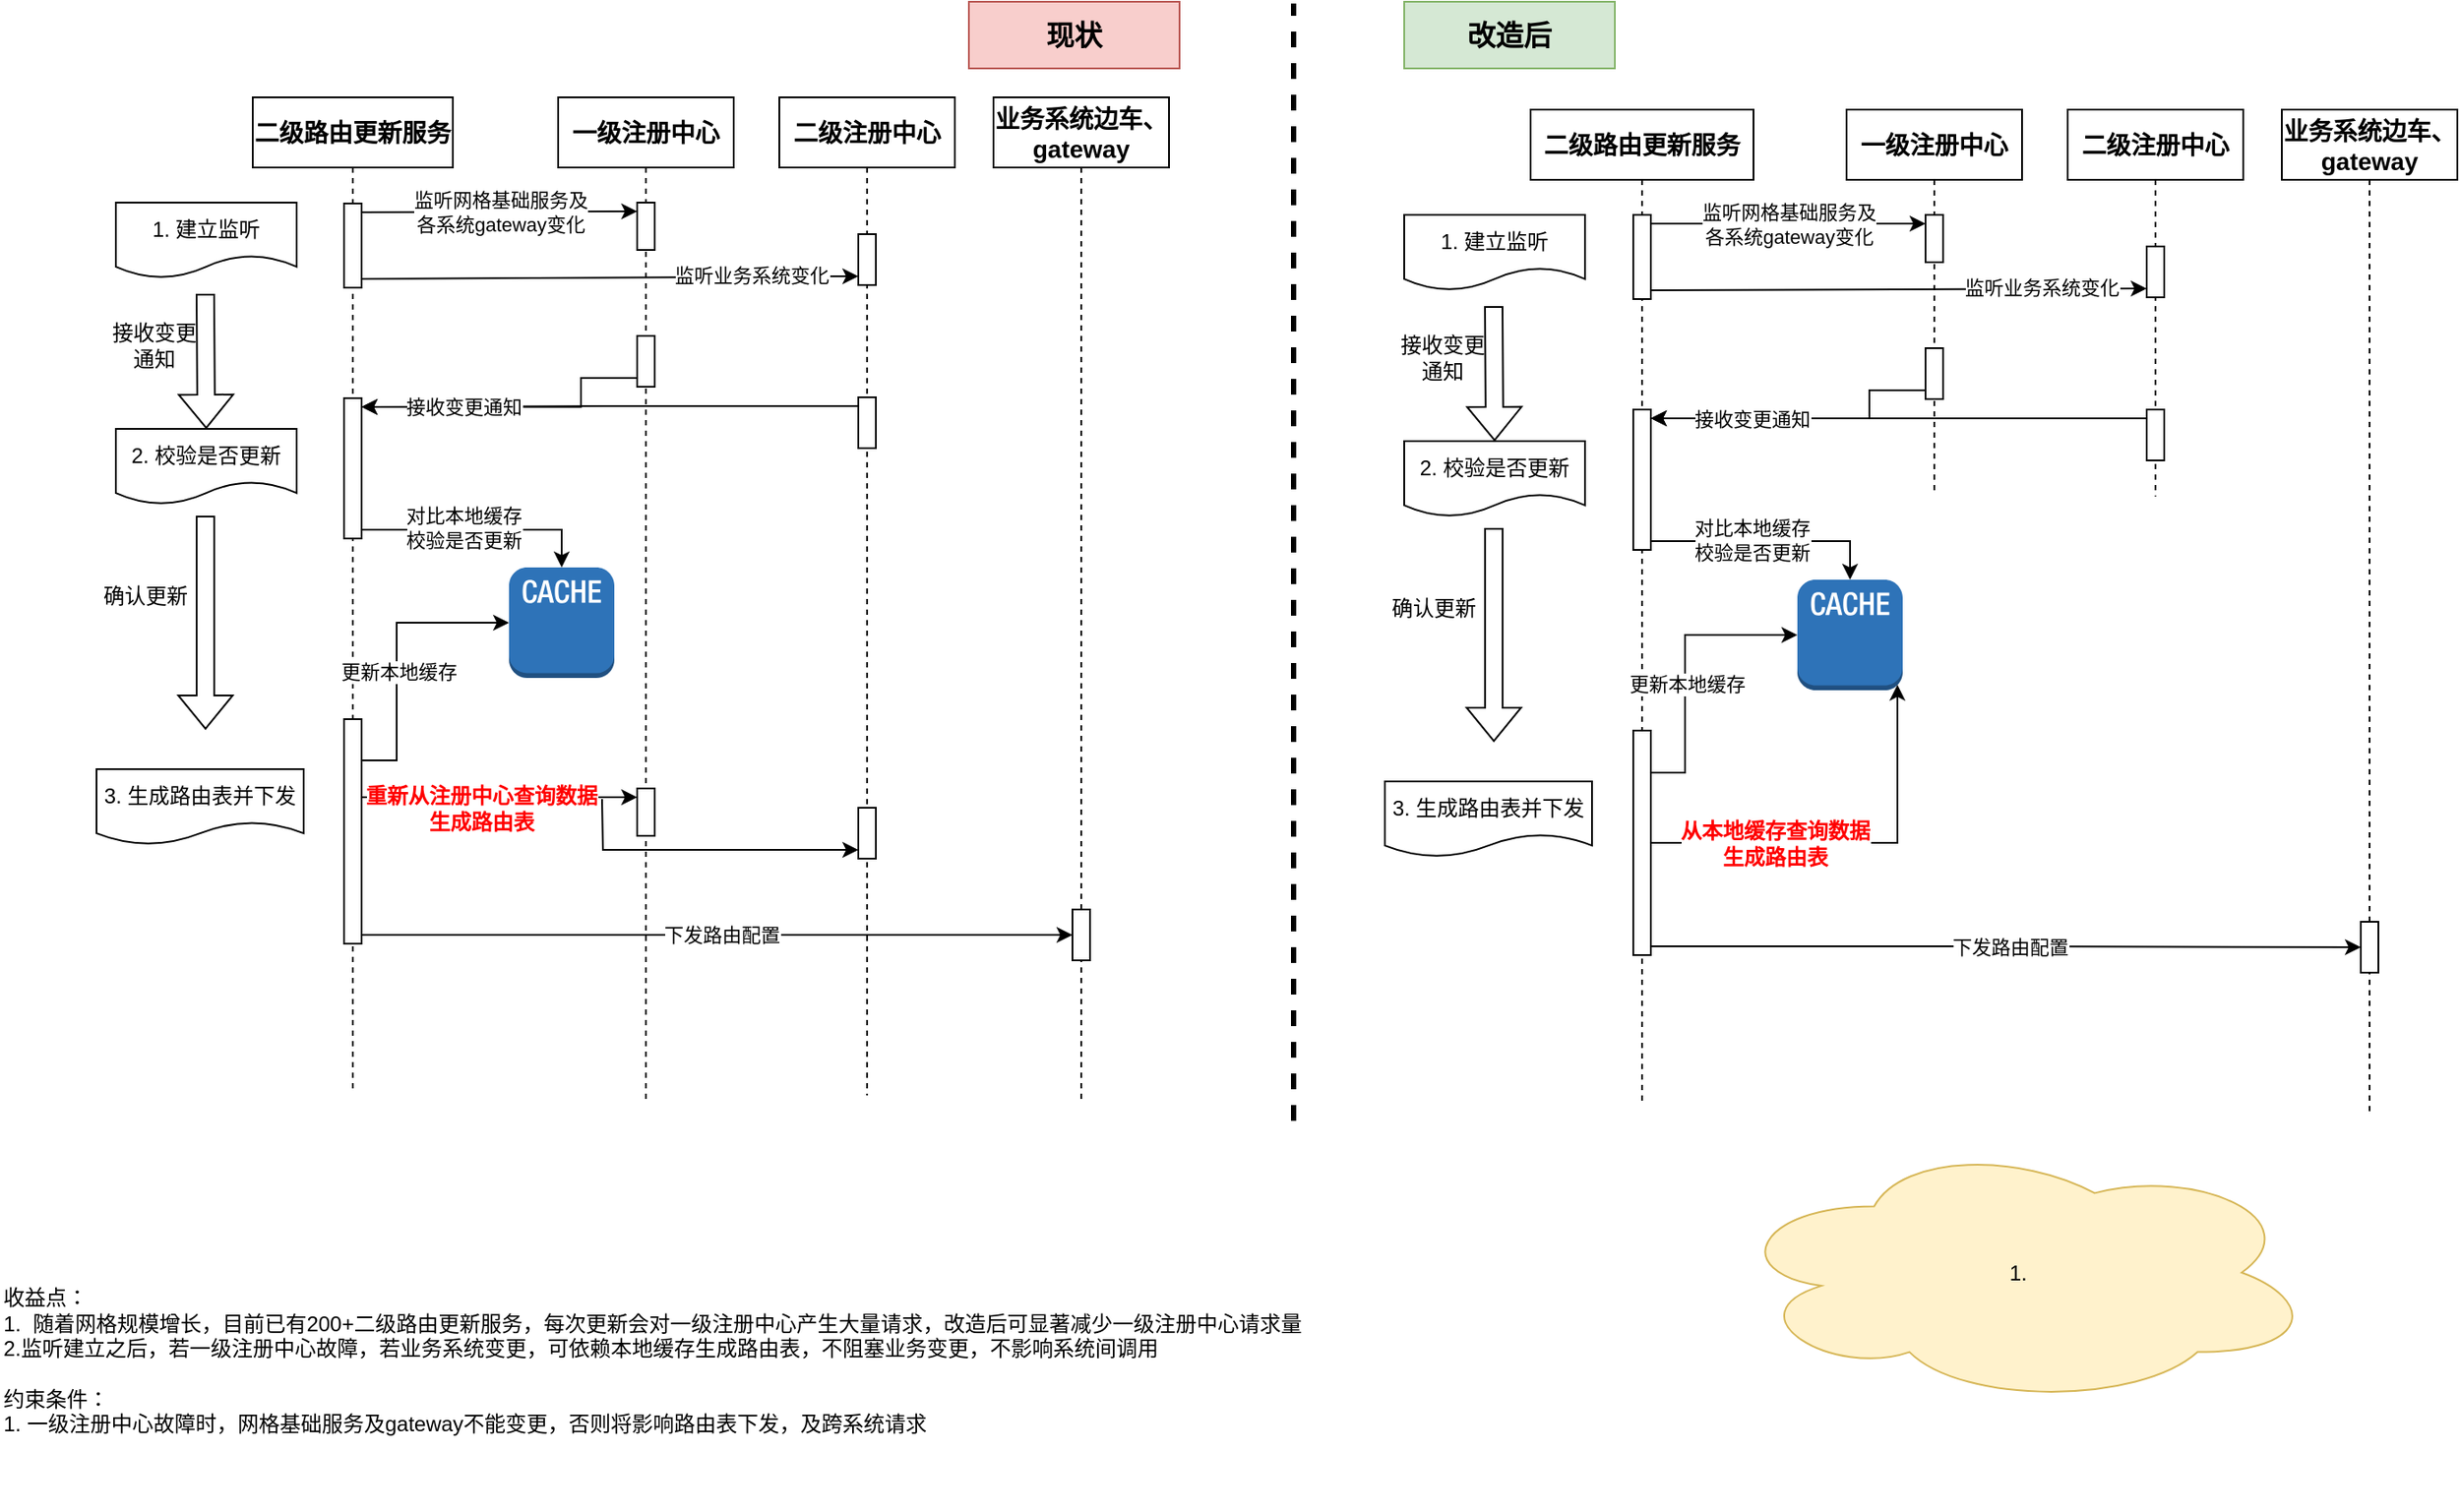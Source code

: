 <mxfile version="28.2.8">
  <diagram name="第 1 页" id="n1fxwjfjKRrFfD9Wi5qL">
    <mxGraphModel dx="526" dy="358" grid="0" gridSize="10" guides="1" tooltips="1" connect="1" arrows="1" fold="1" page="1" pageScale="1" pageWidth="827" pageHeight="1169" math="0" shadow="0">
      <root>
        <mxCell id="0" />
        <mxCell id="1" parent="0" />
        <mxCell id="Lw0Le1KQJJClJWxcYFCg-1" style="edgeStyle=orthogonalEdgeStyle;rounded=0;orthogonalLoop=1;jettySize=auto;html=1;curved=0;exitX=0;exitY=1;exitDx=0;exitDy=-5;exitPerimeter=0;entryX=1;entryY=0;entryDx=0;entryDy=5;entryPerimeter=0;" edge="1" parent="1" source="Lw0Le1KQJJClJWxcYFCg-9" target="Lw0Le1KQJJClJWxcYFCg-4">
          <mxGeometry relative="1" as="geometry">
            <Array as="points">
              <mxPoint x="421" y="329.5" />
              <mxPoint x="421" y="345.5" />
            </Array>
          </mxGeometry>
        </mxCell>
        <mxCell id="Lw0Le1KQJJClJWxcYFCg-2" value="二级路由更新服务" style="shape=umlLifeline;perimeter=lifelinePerimeter;whiteSpace=wrap;html=1;container=1;dropTarget=0;collapsible=0;recursiveResize=0;outlineConnect=0;portConstraint=eastwest;newEdgeStyle={&quot;curved&quot;:0,&quot;rounded&quot;:0};fontStyle=1;fontSize=14;" vertex="1" parent="1">
          <mxGeometry x="234" y="169.5" width="114" height="565" as="geometry" />
        </mxCell>
        <mxCell id="Lw0Le1KQJJClJWxcYFCg-3" value="" style="html=1;points=[[0,0,0,0,5],[0,1,0,0,-5],[1,0,0,0,5],[1,1,0,0,-5]];perimeter=orthogonalPerimeter;outlineConnect=0;targetShapes=umlLifeline;portConstraint=eastwest;newEdgeStyle={&quot;curved&quot;:0,&quot;rounded&quot;:0};" vertex="1" parent="Lw0Le1KQJJClJWxcYFCg-2">
          <mxGeometry x="52" y="60.5" width="10" height="48" as="geometry" />
        </mxCell>
        <mxCell id="Lw0Le1KQJJClJWxcYFCg-4" value="" style="html=1;points=[[0,0,0,0,5],[0,1,0,0,-5],[1,0,0,0,5],[1,1,0,0,-5]];perimeter=orthogonalPerimeter;outlineConnect=0;targetShapes=umlLifeline;portConstraint=eastwest;newEdgeStyle={&quot;curved&quot;:0,&quot;rounded&quot;:0};" vertex="1" parent="Lw0Le1KQJJClJWxcYFCg-2">
          <mxGeometry x="52" y="171.5" width="10" height="80" as="geometry" />
        </mxCell>
        <mxCell id="Lw0Le1KQJJClJWxcYFCg-5" value="" style="html=1;points=[[0,0,0,0,5],[0,1,0,0,-5],[1,0,0,0,5],[1,1,0,0,-5]];perimeter=orthogonalPerimeter;outlineConnect=0;targetShapes=umlLifeline;portConstraint=eastwest;newEdgeStyle={&quot;curved&quot;:0,&quot;rounded&quot;:0};" vertex="1" parent="Lw0Le1KQJJClJWxcYFCg-2">
          <mxGeometry x="52" y="354.5" width="10" height="128" as="geometry" />
        </mxCell>
        <mxCell id="Lw0Le1KQJJClJWxcYFCg-6" value="一级注册中心" style="shape=umlLifeline;perimeter=lifelinePerimeter;whiteSpace=wrap;html=1;container=1;dropTarget=0;collapsible=0;recursiveResize=0;outlineConnect=0;portConstraint=eastwest;newEdgeStyle={&quot;curved&quot;:0,&quot;rounded&quot;:0};fontStyle=1;fontSize=14;" vertex="1" parent="1">
          <mxGeometry x="408" y="169.5" width="100" height="572" as="geometry" />
        </mxCell>
        <mxCell id="Lw0Le1KQJJClJWxcYFCg-7" value="" style="html=1;points=[[0,0,0,0,5],[0,1,0,0,-5],[1,0,0,0,5],[1,1,0,0,-5]];perimeter=orthogonalPerimeter;outlineConnect=0;targetShapes=umlLifeline;portConstraint=eastwest;newEdgeStyle={&quot;curved&quot;:0,&quot;rounded&quot;:0};" vertex="1" parent="Lw0Le1KQJJClJWxcYFCg-6">
          <mxGeometry x="45" y="60" width="10" height="27" as="geometry" />
        </mxCell>
        <mxCell id="Lw0Le1KQJJClJWxcYFCg-8" value="" style="html=1;points=[[0,0,0,0,5],[0,1,0,0,-5],[1,0,0,0,5],[1,1,0,0,-5]];perimeter=orthogonalPerimeter;outlineConnect=0;targetShapes=umlLifeline;portConstraint=eastwest;newEdgeStyle={&quot;curved&quot;:0,&quot;rounded&quot;:0};" vertex="1" parent="Lw0Le1KQJJClJWxcYFCg-6">
          <mxGeometry x="45" y="394" width="10" height="27" as="geometry" />
        </mxCell>
        <mxCell id="Lw0Le1KQJJClJWxcYFCg-9" value="" style="html=1;points=[[0,0,0,0,5],[0,1,0,0,-5],[1,0,0,0,5],[1,1,0,0,-5]];perimeter=orthogonalPerimeter;outlineConnect=0;targetShapes=umlLifeline;portConstraint=eastwest;newEdgeStyle={&quot;curved&quot;:0,&quot;rounded&quot;:0};" vertex="1" parent="Lw0Le1KQJJClJWxcYFCg-6">
          <mxGeometry x="45" y="136" width="10" height="29" as="geometry" />
        </mxCell>
        <mxCell id="Lw0Le1KQJJClJWxcYFCg-10" value="二级注册中心" style="shape=umlLifeline;perimeter=lifelinePerimeter;whiteSpace=wrap;html=1;container=1;dropTarget=0;collapsible=0;recursiveResize=0;outlineConnect=0;portConstraint=eastwest;newEdgeStyle={&quot;curved&quot;:0,&quot;rounded&quot;:0};fontStyle=1;fontSize=14;" vertex="1" parent="1">
          <mxGeometry x="534" y="169.5" width="100" height="569" as="geometry" />
        </mxCell>
        <mxCell id="Lw0Le1KQJJClJWxcYFCg-11" value="" style="html=1;points=[[0,0,0,0,5],[0,1,0,0,-5],[1,0,0,0,5],[1,1,0,0,-5]];perimeter=orthogonalPerimeter;outlineConnect=0;targetShapes=umlLifeline;portConstraint=eastwest;newEdgeStyle={&quot;curved&quot;:0,&quot;rounded&quot;:0};" vertex="1" parent="Lw0Le1KQJJClJWxcYFCg-10">
          <mxGeometry x="45" y="78" width="10" height="29" as="geometry" />
        </mxCell>
        <mxCell id="Lw0Le1KQJJClJWxcYFCg-12" value="" style="html=1;points=[[0,0,0,0,5],[0,1,0,0,-5],[1,0,0,0,5],[1,1,0,0,-5]];perimeter=orthogonalPerimeter;outlineConnect=0;targetShapes=umlLifeline;portConstraint=eastwest;newEdgeStyle={&quot;curved&quot;:0,&quot;rounded&quot;:0};" vertex="1" parent="Lw0Le1KQJJClJWxcYFCg-10">
          <mxGeometry x="45" y="171" width="10" height="29" as="geometry" />
        </mxCell>
        <mxCell id="Lw0Le1KQJJClJWxcYFCg-13" value="" style="html=1;points=[[0,0,0,0,5],[0,1,0,0,-5],[1,0,0,0,5],[1,1,0,0,-5]];perimeter=orthogonalPerimeter;outlineConnect=0;targetShapes=umlLifeline;portConstraint=eastwest;newEdgeStyle={&quot;curved&quot;:0,&quot;rounded&quot;:0};" vertex="1" parent="Lw0Le1KQJJClJWxcYFCg-10">
          <mxGeometry x="45" y="405" width="10" height="29" as="geometry" />
        </mxCell>
        <mxCell id="Lw0Le1KQJJClJWxcYFCg-14" value="业务系统边车、gateway" style="shape=umlLifeline;perimeter=lifelinePerimeter;whiteSpace=wrap;html=1;container=1;dropTarget=0;collapsible=0;recursiveResize=0;outlineConnect=0;portConstraint=eastwest;newEdgeStyle={&quot;curved&quot;:0,&quot;rounded&quot;:0};fontStyle=1;fontSize=14;" vertex="1" parent="1">
          <mxGeometry x="656" y="169.5" width="100" height="572" as="geometry" />
        </mxCell>
        <mxCell id="Lw0Le1KQJJClJWxcYFCg-15" value="" style="html=1;points=[[0,0,0,0,5],[0,1,0,0,-5],[1,0,0,0,5],[1,1,0,0,-5]];perimeter=orthogonalPerimeter;outlineConnect=0;targetShapes=umlLifeline;portConstraint=eastwest;newEdgeStyle={&quot;curved&quot;:0,&quot;rounded&quot;:0};" vertex="1" parent="Lw0Le1KQJJClJWxcYFCg-14">
          <mxGeometry x="45" y="463" width="10" height="29" as="geometry" />
        </mxCell>
        <mxCell id="Lw0Le1KQJJClJWxcYFCg-16" value="" style="endArrow=classic;html=1;rounded=0;exitX=1;exitY=0;exitDx=0;exitDy=5;exitPerimeter=0;entryX=0;entryY=0;entryDx=0;entryDy=5;entryPerimeter=0;" edge="1" parent="1" source="Lw0Le1KQJJClJWxcYFCg-3" target="Lw0Le1KQJJClJWxcYFCg-7">
          <mxGeometry width="50" height="50" relative="1" as="geometry">
            <mxPoint x="372" y="254.5" as="sourcePoint" />
            <mxPoint x="505" y="316.5" as="targetPoint" />
          </mxGeometry>
        </mxCell>
        <mxCell id="Lw0Le1KQJJClJWxcYFCg-17" value="监听网格基础服务及&lt;div&gt;各系统gateway变化&lt;/div&gt;" style="edgeLabel;html=1;align=center;verticalAlign=middle;resizable=0;points=[];" vertex="1" connectable="0" parent="Lw0Le1KQJJClJWxcYFCg-16">
          <mxGeometry x="-0.002" relative="1" as="geometry">
            <mxPoint as="offset" />
          </mxGeometry>
        </mxCell>
        <mxCell id="Lw0Le1KQJJClJWxcYFCg-18" value="" style="endArrow=classic;html=1;rounded=0;entryX=0;entryY=1;entryDx=0;entryDy=-5;entryPerimeter=0;exitX=1;exitY=1;exitDx=0;exitDy=-5;exitPerimeter=0;" edge="1" parent="1" source="Lw0Le1KQJJClJWxcYFCg-3" target="Lw0Le1KQJJClJWxcYFCg-11">
          <mxGeometry width="50" height="50" relative="1" as="geometry">
            <mxPoint x="455" y="366.5" as="sourcePoint" />
            <mxPoint x="505" y="316.5" as="targetPoint" />
          </mxGeometry>
        </mxCell>
        <mxCell id="Lw0Le1KQJJClJWxcYFCg-19" value="监听业务系统变化" style="edgeLabel;html=1;align=center;verticalAlign=middle;resizable=0;points=[];" vertex="1" connectable="0" parent="Lw0Le1KQJJClJWxcYFCg-18">
          <mxGeometry x="-0.525" y="1" relative="1" as="geometry">
            <mxPoint x="155" y="-1" as="offset" />
          </mxGeometry>
        </mxCell>
        <mxCell id="Lw0Le1KQJJClJWxcYFCg-20" value="1. 建立监听" style="shape=document;whiteSpace=wrap;html=1;boundedLbl=1;" vertex="1" parent="1">
          <mxGeometry x="156" y="229.5" width="103" height="43" as="geometry" />
        </mxCell>
        <mxCell id="Lw0Le1KQJJClJWxcYFCg-21" value="&lt;span style=&quot;background-color: transparent; color: light-dark(rgb(0, 0, 0), rgb(255, 255, 255));&quot;&gt;2. 校验是否更新&lt;/span&gt;" style="shape=document;whiteSpace=wrap;html=1;boundedLbl=1;" vertex="1" parent="1">
          <mxGeometry x="156" y="358.5" width="103" height="43" as="geometry" />
        </mxCell>
        <mxCell id="Lw0Le1KQJJClJWxcYFCg-22" value="" style="outlineConnect=0;dashed=0;verticalLabelPosition=bottom;verticalAlign=top;align=center;html=1;shape=mxgraph.aws3.cache_node;fillColor=#2E73B8;gradientColor=none;" vertex="1" parent="1">
          <mxGeometry x="380" y="437.5" width="60" height="63" as="geometry" />
        </mxCell>
        <mxCell id="Lw0Le1KQJJClJWxcYFCg-23" value="" style="shape=flexArrow;endArrow=classic;html=1;rounded=0;entryX=0.5;entryY=0;entryDx=0;entryDy=0;" edge="1" parent="1" target="Lw0Le1KQJJClJWxcYFCg-21">
          <mxGeometry width="50" height="50" relative="1" as="geometry">
            <mxPoint x="207" y="281.5" as="sourcePoint" />
            <mxPoint x="247" y="268.5" as="targetPoint" />
          </mxGeometry>
        </mxCell>
        <mxCell id="Lw0Le1KQJJClJWxcYFCg-24" style="edgeStyle=orthogonalEdgeStyle;rounded=0;orthogonalLoop=1;jettySize=auto;html=1;curved=0;exitX=0;exitY=0;exitDx=0;exitDy=5;exitPerimeter=0;entryX=1;entryY=0;entryDx=0;entryDy=5;entryPerimeter=0;" edge="1" parent="1" source="Lw0Le1KQJJClJWxcYFCg-12" target="Lw0Le1KQJJClJWxcYFCg-4">
          <mxGeometry relative="1" as="geometry" />
        </mxCell>
        <mxCell id="Lw0Le1KQJJClJWxcYFCg-25" value="接收变更通知" style="edgeLabel;html=1;align=center;verticalAlign=middle;resizable=0;points=[];" vertex="1" connectable="0" parent="Lw0Le1KQJJClJWxcYFCg-24">
          <mxGeometry x="0.596" relative="1" as="geometry">
            <mxPoint as="offset" />
          </mxGeometry>
        </mxCell>
        <mxCell id="Lw0Le1KQJJClJWxcYFCg-26" style="edgeStyle=orthogonalEdgeStyle;rounded=0;orthogonalLoop=1;jettySize=auto;html=1;curved=0;exitX=1;exitY=1;exitDx=0;exitDy=-5;exitPerimeter=0;" edge="1" parent="1" source="Lw0Le1KQJJClJWxcYFCg-4" target="Lw0Le1KQJJClJWxcYFCg-22">
          <mxGeometry relative="1" as="geometry" />
        </mxCell>
        <mxCell id="Lw0Le1KQJJClJWxcYFCg-27" value="对比本地缓存&lt;div&gt;校验&lt;span style=&quot;background-color: light-dark(#ffffff, var(--ge-dark-color, #121212)); color: light-dark(rgb(0, 0, 0), rgb(255, 255, 255));&quot;&gt;是否更新&lt;/span&gt;&lt;/div&gt;" style="edgeLabel;html=1;align=center;verticalAlign=middle;resizable=0;points=[];" vertex="1" connectable="0" parent="Lw0Le1KQJJClJWxcYFCg-26">
          <mxGeometry x="-0.15" y="1" relative="1" as="geometry">
            <mxPoint as="offset" />
          </mxGeometry>
        </mxCell>
        <mxCell id="Lw0Le1KQJJClJWxcYFCg-28" value="3. 生成路由表并下发" style="shape=document;whiteSpace=wrap;html=1;boundedLbl=1;" vertex="1" parent="1">
          <mxGeometry x="145" y="552.5" width="118" height="43" as="geometry" />
        </mxCell>
        <mxCell id="Lw0Le1KQJJClJWxcYFCg-29" style="edgeStyle=orthogonalEdgeStyle;rounded=0;orthogonalLoop=1;jettySize=auto;html=1;curved=0;exitX=1;exitY=0;exitDx=0;exitDy=5;exitPerimeter=0;entryX=0;entryY=0.5;entryDx=0;entryDy=0;entryPerimeter=0;" edge="1" parent="1" source="Lw0Le1KQJJClJWxcYFCg-5" target="Lw0Le1KQJJClJWxcYFCg-22">
          <mxGeometry relative="1" as="geometry">
            <Array as="points">
              <mxPoint x="316" y="547.5" />
              <mxPoint x="316" y="469.5" />
            </Array>
          </mxGeometry>
        </mxCell>
        <mxCell id="Lw0Le1KQJJClJWxcYFCg-30" value="更新本地缓存" style="edgeLabel;html=1;align=center;verticalAlign=middle;resizable=0;points=[];" vertex="1" connectable="0" parent="Lw0Le1KQJJClJWxcYFCg-29">
          <mxGeometry x="-0.01" y="-1" relative="1" as="geometry">
            <mxPoint as="offset" />
          </mxGeometry>
        </mxCell>
        <mxCell id="Lw0Le1KQJJClJWxcYFCg-31" value="接收变更通知" style="text;html=1;whiteSpace=wrap;strokeColor=none;fillColor=none;align=center;verticalAlign=middle;rounded=0;" vertex="1" parent="1">
          <mxGeometry x="148" y="295.5" width="60" height="30" as="geometry" />
        </mxCell>
        <mxCell id="Lw0Le1KQJJClJWxcYFCg-32" value="" style="shape=flexArrow;endArrow=classic;html=1;rounded=0;" edge="1" parent="1">
          <mxGeometry width="50" height="50" relative="1" as="geometry">
            <mxPoint x="207.07" y="408" as="sourcePoint" />
            <mxPoint x="207.07" y="530" as="targetPoint" />
          </mxGeometry>
        </mxCell>
        <mxCell id="Lw0Le1KQJJClJWxcYFCg-33" value="确认更新" style="text;html=1;whiteSpace=wrap;strokeColor=none;fillColor=none;align=center;verticalAlign=middle;rounded=0;" vertex="1" parent="1">
          <mxGeometry x="143" y="439" width="60" height="30" as="geometry" />
        </mxCell>
        <mxCell id="Lw0Le1KQJJClJWxcYFCg-34" value="" style="endArrow=classic;html=1;rounded=0;entryX=0;entryY=0;entryDx=0;entryDy=5;entryPerimeter=0;" edge="1" parent="1" source="Lw0Le1KQJJClJWxcYFCg-5" target="Lw0Le1KQJJClJWxcYFCg-8">
          <mxGeometry width="50" height="50" relative="1" as="geometry">
            <mxPoint x="295" y="577.5" as="sourcePoint" />
            <mxPoint x="345" y="527.5" as="targetPoint" />
          </mxGeometry>
        </mxCell>
        <mxCell id="Lw0Le1KQJJClJWxcYFCg-35" value="重新从注册中心查询数据&lt;div&gt;生成路由表&lt;/div&gt;" style="edgeLabel;html=1;align=center;verticalAlign=middle;resizable=0;points=[];fontColor=#FF0000;fontStyle=1;fontSize=12;" vertex="1" connectable="0" parent="Lw0Le1KQJJClJWxcYFCg-34">
          <mxGeometry x="-0.341" y="-1" relative="1" as="geometry">
            <mxPoint x="16" y="5" as="offset" />
          </mxGeometry>
        </mxCell>
        <mxCell id="Lw0Le1KQJJClJWxcYFCg-36" value="" style="endArrow=classic;html=1;rounded=0;entryX=0;entryY=1;entryDx=0;entryDy=-5;entryPerimeter=0;edgeStyle=orthogonalEdgeStyle;" edge="1" parent="1" target="Lw0Le1KQJJClJWxcYFCg-13">
          <mxGeometry width="50" height="50" relative="1" as="geometry">
            <mxPoint x="433" y="569.5" as="sourcePoint" />
            <mxPoint x="508" y="552.5" as="targetPoint" />
          </mxGeometry>
        </mxCell>
        <mxCell id="Lw0Le1KQJJClJWxcYFCg-37" style="edgeStyle=orthogonalEdgeStyle;rounded=0;orthogonalLoop=1;jettySize=auto;html=1;curved=0;exitX=1;exitY=1;exitDx=0;exitDy=-5;exitPerimeter=0;" edge="1" parent="1" source="Lw0Le1KQJJClJWxcYFCg-5" target="Lw0Le1KQJJClJWxcYFCg-15">
          <mxGeometry relative="1" as="geometry" />
        </mxCell>
        <mxCell id="Lw0Le1KQJJClJWxcYFCg-38" value="下发路由配置" style="edgeLabel;html=1;align=center;verticalAlign=middle;resizable=0;points=[];" vertex="1" connectable="0" parent="Lw0Le1KQJJClJWxcYFCg-37">
          <mxGeometry x="0.009" relative="1" as="geometry">
            <mxPoint as="offset" />
          </mxGeometry>
        </mxCell>
        <mxCell id="Lw0Le1KQJJClJWxcYFCg-39" style="edgeStyle=orthogonalEdgeStyle;rounded=0;orthogonalLoop=1;jettySize=auto;html=1;curved=0;exitX=0;exitY=1;exitDx=0;exitDy=-5;exitPerimeter=0;entryX=1;entryY=0;entryDx=0;entryDy=5;entryPerimeter=0;" edge="1" parent="1" source="Lw0Le1KQJJClJWxcYFCg-46" target="Lw0Le1KQJJClJWxcYFCg-42">
          <mxGeometry relative="1" as="geometry">
            <Array as="points">
              <mxPoint x="1155" y="336.5" />
              <mxPoint x="1155" y="352.5" />
            </Array>
          </mxGeometry>
        </mxCell>
        <mxCell id="Lw0Le1KQJJClJWxcYFCg-40" value="二级路由更新服务" style="shape=umlLifeline;perimeter=lifelinePerimeter;whiteSpace=wrap;html=1;container=1;dropTarget=0;collapsible=0;recursiveResize=0;outlineConnect=0;portConstraint=eastwest;newEdgeStyle={&quot;curved&quot;:0,&quot;rounded&quot;:0};fontStyle=1;fontSize=14;" vertex="1" parent="1">
          <mxGeometry x="962" y="176.5" width="127" height="565" as="geometry" />
        </mxCell>
        <mxCell id="Lw0Le1KQJJClJWxcYFCg-41" value="" style="html=1;points=[[0,0,0,0,5],[0,1,0,0,-5],[1,0,0,0,5],[1,1,0,0,-5]];perimeter=orthogonalPerimeter;outlineConnect=0;targetShapes=umlLifeline;portConstraint=eastwest;newEdgeStyle={&quot;curved&quot;:0,&quot;rounded&quot;:0};" vertex="1" parent="Lw0Le1KQJJClJWxcYFCg-40">
          <mxGeometry x="58.5" y="60" width="10" height="48" as="geometry" />
        </mxCell>
        <mxCell id="Lw0Le1KQJJClJWxcYFCg-42" value="" style="html=1;points=[[0,0,0,0,5],[0,1,0,0,-5],[1,0,0,0,5],[1,1,0,0,-5]];perimeter=orthogonalPerimeter;outlineConnect=0;targetShapes=umlLifeline;portConstraint=eastwest;newEdgeStyle={&quot;curved&quot;:0,&quot;rounded&quot;:0};" vertex="1" parent="Lw0Le1KQJJClJWxcYFCg-40">
          <mxGeometry x="58.5" y="171" width="10" height="80" as="geometry" />
        </mxCell>
        <mxCell id="Lw0Le1KQJJClJWxcYFCg-43" value="" style="html=1;points=[[0,0,0,0,5],[0,1,0,0,-5],[1,0,0,0,5],[1,1,0,0,-5]];perimeter=orthogonalPerimeter;outlineConnect=0;targetShapes=umlLifeline;portConstraint=eastwest;newEdgeStyle={&quot;curved&quot;:0,&quot;rounded&quot;:0};" vertex="1" parent="Lw0Le1KQJJClJWxcYFCg-40">
          <mxGeometry x="58.5" y="354" width="10" height="128" as="geometry" />
        </mxCell>
        <mxCell id="Lw0Le1KQJJClJWxcYFCg-44" value="一级注册中心" style="shape=umlLifeline;perimeter=lifelinePerimeter;whiteSpace=wrap;html=1;container=1;dropTarget=0;collapsible=0;recursiveResize=0;outlineConnect=0;portConstraint=eastwest;newEdgeStyle={&quot;curved&quot;:0,&quot;rounded&quot;:0};fontStyle=1;fontSize=14;" vertex="1" parent="1">
          <mxGeometry x="1142" y="176.5" width="100" height="217.5" as="geometry" />
        </mxCell>
        <mxCell id="Lw0Le1KQJJClJWxcYFCg-45" value="" style="html=1;points=[[0,0,0,0,5],[0,1,0,0,-5],[1,0,0,0,5],[1,1,0,0,-5]];perimeter=orthogonalPerimeter;outlineConnect=0;targetShapes=umlLifeline;portConstraint=eastwest;newEdgeStyle={&quot;curved&quot;:0,&quot;rounded&quot;:0};" vertex="1" parent="Lw0Le1KQJJClJWxcYFCg-44">
          <mxGeometry x="45" y="60" width="10" height="27" as="geometry" />
        </mxCell>
        <mxCell id="Lw0Le1KQJJClJWxcYFCg-46" value="" style="html=1;points=[[0,0,0,0,5],[0,1,0,0,-5],[1,0,0,0,5],[1,1,0,0,-5]];perimeter=orthogonalPerimeter;outlineConnect=0;targetShapes=umlLifeline;portConstraint=eastwest;newEdgeStyle={&quot;curved&quot;:0,&quot;rounded&quot;:0};" vertex="1" parent="Lw0Le1KQJJClJWxcYFCg-44">
          <mxGeometry x="45" y="136" width="10" height="29" as="geometry" />
        </mxCell>
        <mxCell id="Lw0Le1KQJJClJWxcYFCg-47" value="二级注册中心" style="shape=umlLifeline;perimeter=lifelinePerimeter;whiteSpace=wrap;html=1;container=1;dropTarget=0;collapsible=0;recursiveResize=0;outlineConnect=0;portConstraint=eastwest;newEdgeStyle={&quot;curved&quot;:0,&quot;rounded&quot;:0};fontStyle=1;fontSize=14;" vertex="1" parent="1">
          <mxGeometry x="1268" y="176.5" width="100" height="220.5" as="geometry" />
        </mxCell>
        <mxCell id="Lw0Le1KQJJClJWxcYFCg-48" value="" style="html=1;points=[[0,0,0,0,5],[0,1,0,0,-5],[1,0,0,0,5],[1,1,0,0,-5]];perimeter=orthogonalPerimeter;outlineConnect=0;targetShapes=umlLifeline;portConstraint=eastwest;newEdgeStyle={&quot;curved&quot;:0,&quot;rounded&quot;:0};" vertex="1" parent="Lw0Le1KQJJClJWxcYFCg-47">
          <mxGeometry x="45" y="78" width="10" height="29" as="geometry" />
        </mxCell>
        <mxCell id="Lw0Le1KQJJClJWxcYFCg-49" value="" style="html=1;points=[[0,0,0,0,5],[0,1,0,0,-5],[1,0,0,0,5],[1,1,0,0,-5]];perimeter=orthogonalPerimeter;outlineConnect=0;targetShapes=umlLifeline;portConstraint=eastwest;newEdgeStyle={&quot;curved&quot;:0,&quot;rounded&quot;:0};" vertex="1" parent="Lw0Le1KQJJClJWxcYFCg-47">
          <mxGeometry x="45" y="171" width="10" height="29" as="geometry" />
        </mxCell>
        <mxCell id="Lw0Le1KQJJClJWxcYFCg-50" value="业务系统边车、gateway" style="shape=umlLifeline;perimeter=lifelinePerimeter;whiteSpace=wrap;html=1;container=1;dropTarget=0;collapsible=0;recursiveResize=0;outlineConnect=0;portConstraint=eastwest;newEdgeStyle={&quot;curved&quot;:0,&quot;rounded&quot;:0};fontStyle=1;fontSize=14;" vertex="1" parent="1">
          <mxGeometry x="1390" y="176.5" width="100" height="572" as="geometry" />
        </mxCell>
        <mxCell id="Lw0Le1KQJJClJWxcYFCg-51" value="" style="html=1;points=[[0,0,0,0,5],[0,1,0,0,-5],[1,0,0,0,5],[1,1,0,0,-5]];perimeter=orthogonalPerimeter;outlineConnect=0;targetShapes=umlLifeline;portConstraint=eastwest;newEdgeStyle={&quot;curved&quot;:0,&quot;rounded&quot;:0};" vertex="1" parent="Lw0Le1KQJJClJWxcYFCg-50">
          <mxGeometry x="45" y="463" width="10" height="29" as="geometry" />
        </mxCell>
        <mxCell id="Lw0Le1KQJJClJWxcYFCg-52" value="" style="endArrow=classic;html=1;rounded=0;exitX=1;exitY=0;exitDx=0;exitDy=5;exitPerimeter=0;entryX=0;entryY=0;entryDx=0;entryDy=5;entryPerimeter=0;" edge="1" parent="1" source="Lw0Le1KQJJClJWxcYFCg-41" target="Lw0Le1KQJJClJWxcYFCg-45">
          <mxGeometry width="50" height="50" relative="1" as="geometry">
            <mxPoint x="1106" y="261.5" as="sourcePoint" />
            <mxPoint x="1239" y="323.5" as="targetPoint" />
          </mxGeometry>
        </mxCell>
        <mxCell id="Lw0Le1KQJJClJWxcYFCg-53" value="监听网格基础服务及&lt;div&gt;各系统gateway变化&lt;/div&gt;" style="edgeLabel;html=1;align=center;verticalAlign=middle;resizable=0;points=[];" vertex="1" connectable="0" parent="Lw0Le1KQJJClJWxcYFCg-52">
          <mxGeometry x="-0.002" relative="1" as="geometry">
            <mxPoint as="offset" />
          </mxGeometry>
        </mxCell>
        <mxCell id="Lw0Le1KQJJClJWxcYFCg-54" value="" style="endArrow=classic;html=1;rounded=0;entryX=0;entryY=1;entryDx=0;entryDy=-5;entryPerimeter=0;exitX=1;exitY=1;exitDx=0;exitDy=-5;exitPerimeter=0;" edge="1" parent="1" source="Lw0Le1KQJJClJWxcYFCg-41" target="Lw0Le1KQJJClJWxcYFCg-48">
          <mxGeometry width="50" height="50" relative="1" as="geometry">
            <mxPoint x="1189" y="373.5" as="sourcePoint" />
            <mxPoint x="1239" y="323.5" as="targetPoint" />
          </mxGeometry>
        </mxCell>
        <mxCell id="Lw0Le1KQJJClJWxcYFCg-55" value="监听业务系统变化" style="edgeLabel;html=1;align=center;verticalAlign=middle;resizable=0;points=[];" vertex="1" connectable="0" parent="Lw0Le1KQJJClJWxcYFCg-54">
          <mxGeometry x="-0.525" y="1" relative="1" as="geometry">
            <mxPoint x="155" y="-1" as="offset" />
          </mxGeometry>
        </mxCell>
        <mxCell id="Lw0Le1KQJJClJWxcYFCg-56" value="1. 建立监听" style="shape=document;whiteSpace=wrap;html=1;boundedLbl=1;" vertex="1" parent="1">
          <mxGeometry x="890" y="236.5" width="103" height="43" as="geometry" />
        </mxCell>
        <mxCell id="Lw0Le1KQJJClJWxcYFCg-57" value="&lt;span style=&quot;background-color: transparent; color: light-dark(rgb(0, 0, 0), rgb(255, 255, 255));&quot;&gt;2. 校验是否更新&lt;/span&gt;" style="shape=document;whiteSpace=wrap;html=1;boundedLbl=1;" vertex="1" parent="1">
          <mxGeometry x="890" y="365.5" width="103" height="43" as="geometry" />
        </mxCell>
        <mxCell id="Lw0Le1KQJJClJWxcYFCg-58" value="" style="outlineConnect=0;dashed=0;verticalLabelPosition=bottom;verticalAlign=top;align=center;html=1;shape=mxgraph.aws3.cache_node;fillColor=#2E73B8;gradientColor=none;" vertex="1" parent="1">
          <mxGeometry x="1114" y="444.5" width="60" height="63" as="geometry" />
        </mxCell>
        <mxCell id="Lw0Le1KQJJClJWxcYFCg-59" value="" style="shape=flexArrow;endArrow=classic;html=1;rounded=0;entryX=0.5;entryY=0;entryDx=0;entryDy=0;" edge="1" parent="1" target="Lw0Le1KQJJClJWxcYFCg-57">
          <mxGeometry width="50" height="50" relative="1" as="geometry">
            <mxPoint x="941" y="288.5" as="sourcePoint" />
            <mxPoint x="981" y="275.5" as="targetPoint" />
          </mxGeometry>
        </mxCell>
        <mxCell id="Lw0Le1KQJJClJWxcYFCg-60" style="edgeStyle=orthogonalEdgeStyle;rounded=0;orthogonalLoop=1;jettySize=auto;html=1;curved=0;exitX=0;exitY=0;exitDx=0;exitDy=5;exitPerimeter=0;entryX=1;entryY=0;entryDx=0;entryDy=5;entryPerimeter=0;" edge="1" parent="1" source="Lw0Le1KQJJClJWxcYFCg-49" target="Lw0Le1KQJJClJWxcYFCg-42">
          <mxGeometry relative="1" as="geometry" />
        </mxCell>
        <mxCell id="Lw0Le1KQJJClJWxcYFCg-61" value="接收变更通知" style="edgeLabel;html=1;align=center;verticalAlign=middle;resizable=0;points=[];" vertex="1" connectable="0" parent="Lw0Le1KQJJClJWxcYFCg-60">
          <mxGeometry x="0.596" relative="1" as="geometry">
            <mxPoint as="offset" />
          </mxGeometry>
        </mxCell>
        <mxCell id="Lw0Le1KQJJClJWxcYFCg-62" style="edgeStyle=orthogonalEdgeStyle;rounded=0;orthogonalLoop=1;jettySize=auto;html=1;curved=0;exitX=1;exitY=1;exitDx=0;exitDy=-5;exitPerimeter=0;" edge="1" parent="1" source="Lw0Le1KQJJClJWxcYFCg-42" target="Lw0Le1KQJJClJWxcYFCg-58">
          <mxGeometry relative="1" as="geometry" />
        </mxCell>
        <mxCell id="Lw0Le1KQJJClJWxcYFCg-63" value="对比本地缓存&lt;div&gt;校验&lt;span style=&quot;background-color: light-dark(#ffffff, var(--ge-dark-color, #121212)); color: light-dark(rgb(0, 0, 0), rgb(255, 255, 255));&quot;&gt;是否更新&lt;/span&gt;&lt;/div&gt;" style="edgeLabel;html=1;align=center;verticalAlign=middle;resizable=0;points=[];" vertex="1" connectable="0" parent="Lw0Le1KQJJClJWxcYFCg-62">
          <mxGeometry x="-0.15" y="1" relative="1" as="geometry">
            <mxPoint as="offset" />
          </mxGeometry>
        </mxCell>
        <mxCell id="Lw0Le1KQJJClJWxcYFCg-64" value="3. 生成路由表并下发" style="shape=document;whiteSpace=wrap;html=1;boundedLbl=1;" vertex="1" parent="1">
          <mxGeometry x="879" y="559.5" width="118" height="43" as="geometry" />
        </mxCell>
        <mxCell id="Lw0Le1KQJJClJWxcYFCg-65" style="edgeStyle=orthogonalEdgeStyle;rounded=0;orthogonalLoop=1;jettySize=auto;html=1;curved=0;exitX=1;exitY=0;exitDx=0;exitDy=5;exitPerimeter=0;entryX=0;entryY=0.5;entryDx=0;entryDy=0;entryPerimeter=0;" edge="1" parent="1" source="Lw0Le1KQJJClJWxcYFCg-43" target="Lw0Le1KQJJClJWxcYFCg-58">
          <mxGeometry relative="1" as="geometry">
            <Array as="points">
              <mxPoint x="1050" y="554.5" />
              <mxPoint x="1050" y="476.5" />
            </Array>
          </mxGeometry>
        </mxCell>
        <mxCell id="Lw0Le1KQJJClJWxcYFCg-66" value="更新本地缓存" style="edgeLabel;html=1;align=center;verticalAlign=middle;resizable=0;points=[];" vertex="1" connectable="0" parent="Lw0Le1KQJJClJWxcYFCg-65">
          <mxGeometry x="-0.01" y="-1" relative="1" as="geometry">
            <mxPoint as="offset" />
          </mxGeometry>
        </mxCell>
        <mxCell id="Lw0Le1KQJJClJWxcYFCg-67" value="接收变更通知" style="text;html=1;whiteSpace=wrap;strokeColor=none;fillColor=none;align=center;verticalAlign=middle;rounded=0;" vertex="1" parent="1">
          <mxGeometry x="882" y="302.5" width="60" height="30" as="geometry" />
        </mxCell>
        <mxCell id="Lw0Le1KQJJClJWxcYFCg-68" value="" style="shape=flexArrow;endArrow=classic;html=1;rounded=0;" edge="1" parent="1">
          <mxGeometry width="50" height="50" relative="1" as="geometry">
            <mxPoint x="941.07" y="415" as="sourcePoint" />
            <mxPoint x="941.07" y="537" as="targetPoint" />
          </mxGeometry>
        </mxCell>
        <mxCell id="Lw0Le1KQJJClJWxcYFCg-69" value="确认更新" style="text;html=1;whiteSpace=wrap;strokeColor=none;fillColor=none;align=center;verticalAlign=middle;rounded=0;" vertex="1" parent="1">
          <mxGeometry x="877" y="446" width="60" height="30" as="geometry" />
        </mxCell>
        <mxCell id="Lw0Le1KQJJClJWxcYFCg-70" value="" style="endArrow=classic;html=1;rounded=0;entryX=0.95;entryY=0.95;entryDx=0;entryDy=0;entryPerimeter=0;edgeStyle=orthogonalEdgeStyle;" edge="1" parent="1" source="Lw0Le1KQJJClJWxcYFCg-43" target="Lw0Le1KQJJClJWxcYFCg-58">
          <mxGeometry width="50" height="50" relative="1" as="geometry">
            <mxPoint x="1029" y="584.5" as="sourcePoint" />
            <mxPoint x="1187" y="575.5" as="targetPoint" />
          </mxGeometry>
        </mxCell>
        <mxCell id="Lw0Le1KQJJClJWxcYFCg-71" value="从本地缓存查询数据&lt;div&gt;生成路由表&lt;/div&gt;" style="edgeLabel;html=1;align=center;verticalAlign=middle;resizable=0;points=[];fontColor=#FF0000;fontStyle=1;fontSize=12;" vertex="1" connectable="0" parent="Lw0Le1KQJJClJWxcYFCg-70">
          <mxGeometry x="-0.341" y="-1" relative="1" as="geometry">
            <mxPoint x="-6" y="-1" as="offset" />
          </mxGeometry>
        </mxCell>
        <mxCell id="Lw0Le1KQJJClJWxcYFCg-72" style="edgeStyle=orthogonalEdgeStyle;rounded=0;orthogonalLoop=1;jettySize=auto;html=1;curved=0;exitX=1;exitY=1;exitDx=0;exitDy=-5;exitPerimeter=0;" edge="1" parent="1" source="Lw0Le1KQJJClJWxcYFCg-43" target="Lw0Le1KQJJClJWxcYFCg-51">
          <mxGeometry relative="1" as="geometry" />
        </mxCell>
        <mxCell id="Lw0Le1KQJJClJWxcYFCg-73" value="下发路由配置" style="edgeLabel;html=1;align=center;verticalAlign=middle;resizable=0;points=[];" vertex="1" connectable="0" parent="Lw0Le1KQJJClJWxcYFCg-72">
          <mxGeometry x="0.009" relative="1" as="geometry">
            <mxPoint as="offset" />
          </mxGeometry>
        </mxCell>
        <mxCell id="Lw0Le1KQJJClJWxcYFCg-74" value="" style="endArrow=none;dashed=1;html=1;rounded=0;strokeWidth=3;" edge="1" parent="1">
          <mxGeometry width="50" height="50" relative="1" as="geometry">
            <mxPoint x="827" y="753" as="sourcePoint" />
            <mxPoint x="827" y="116" as="targetPoint" />
          </mxGeometry>
        </mxCell>
        <mxCell id="Lw0Le1KQJJClJWxcYFCg-75" value="现状" style="whiteSpace=wrap;html=1;fontSize=16;fontStyle=1;fillColor=#f8cecc;strokeColor=#b85450;" vertex="1" parent="1">
          <mxGeometry x="642" y="115" width="120" height="38" as="geometry" />
        </mxCell>
        <mxCell id="Lw0Le1KQJJClJWxcYFCg-76" value="改造后" style="whiteSpace=wrap;html=1;fontSize=16;fontStyle=1;fillColor=#d5e8d4;strokeColor=#82b366;" vertex="1" parent="1">
          <mxGeometry x="890" y="115" width="120" height="38" as="geometry" />
        </mxCell>
        <mxCell id="Lw0Le1KQJJClJWxcYFCg-77" value="&lt;div style=&quot;&quot;&gt;&lt;span style=&quot;background-color: transparent; color: light-dark(rgb(0, 0, 0), rgb(255, 255, 255));&quot;&gt;1.&amp;nbsp;&lt;/span&gt;&lt;/div&gt;" style="ellipse;shape=cloud;whiteSpace=wrap;html=1;fillColor=#fff2cc;strokeColor=#d6b656;align=center;" vertex="1" parent="1">
          <mxGeometry x="1074" y="764" width="335" height="151" as="geometry" />
        </mxCell>
        <mxCell id="Lw0Le1KQJJClJWxcYFCg-78" value="收益点：&lt;div&gt;1.&amp;nbsp;&lt;span style=&quot;background-color: transparent; color: light-dark(rgb(0, 0, 0), rgb(255, 255, 255));&quot;&gt;&amp;nbsp;&lt;/span&gt;&lt;span style=&quot;background-color: transparent; color: light-dark(rgb(0, 0, 0), rgb(255, 255, 255));&quot;&gt;随着网格规模增长，目前已有200+二级路由更新服务，每次更新会对一级注册中心产生大量请求，改造后可显著减少一级注册中心请求量&lt;/span&gt;&lt;/div&gt;&lt;div&gt;2.&lt;span style=&quot;background-color: transparent; color: light-dark(rgb(0, 0, 0), rgb(255, 255, 255));&quot;&gt;监听建立之后，若一级注册中心故障，若业务系统变更，可依赖本地缓存生成路由表，不阻塞业务变更，不影响系统间调用&lt;/span&gt;&lt;/div&gt;&lt;div&gt;&lt;br&gt;&lt;/div&gt;&lt;div&gt;约束条件：&lt;/div&gt;&lt;div&gt;1. 一级注册中心故障时，网格基础服务及gateway不能变更，否则将影响路由表下发，及跨系统请求&lt;/div&gt;" style="text;html=1;whiteSpace=wrap;strokeColor=none;fillColor=none;align=left;verticalAlign=middle;rounded=0;" vertex="1" parent="1">
          <mxGeometry x="90" y="805" width="863" height="170" as="geometry" />
        </mxCell>
      </root>
    </mxGraphModel>
  </diagram>
</mxfile>
